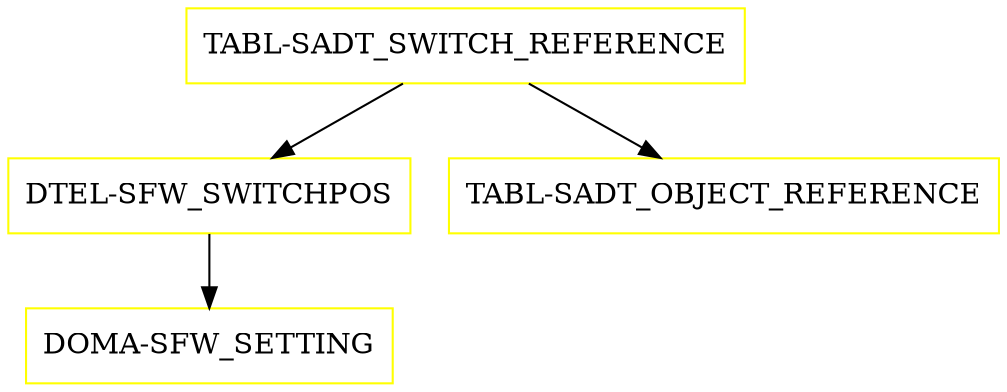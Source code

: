 digraph G {
  "TABL-SADT_SWITCH_REFERENCE" [shape=box,color=yellow];
  "DTEL-SFW_SWITCHPOS" [shape=box,color=yellow,URL="./DTEL_SFW_SWITCHPOS.html"];
  "DOMA-SFW_SETTING" [shape=box,color=yellow,URL="./DOMA_SFW_SETTING.html"];
  "TABL-SADT_OBJECT_REFERENCE" [shape=box,color=yellow,URL="./TABL_SADT_OBJECT_REFERENCE.html"];
  "TABL-SADT_SWITCH_REFERENCE" -> "TABL-SADT_OBJECT_REFERENCE";
  "TABL-SADT_SWITCH_REFERENCE" -> "DTEL-SFW_SWITCHPOS";
  "DTEL-SFW_SWITCHPOS" -> "DOMA-SFW_SETTING";
}
